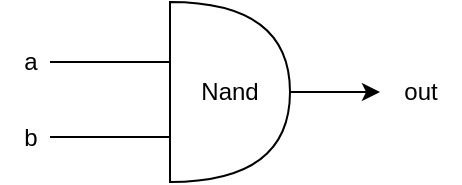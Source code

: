 <mxfile version="22.1.15" type="device" pages="2">
  <diagram id="E0OTWDZ4r1tPTK1rCISi" name="NAND">
    <mxGraphModel dx="1426" dy="461" grid="1" gridSize="10" guides="1" tooltips="1" connect="1" arrows="1" fold="1" page="1" pageScale="1" pageWidth="850" pageHeight="1100" math="0" shadow="0">
      <root>
        <mxCell id="0" />
        <mxCell id="1" parent="0" />
        <mxCell id="eMXPFW3cgPIdIwPXZt39-9" value="" style="group" vertex="1" connectable="0" parent="1">
          <mxGeometry x="310" y="505" width="230" height="90" as="geometry" />
        </mxCell>
        <mxCell id="eMXPFW3cgPIdIwPXZt39-1" value="Nand" style="shape=or;whiteSpace=wrap;html=1;" vertex="1" parent="eMXPFW3cgPIdIwPXZt39-9">
          <mxGeometry x="85" width="60" height="90" as="geometry" />
        </mxCell>
        <mxCell id="eMXPFW3cgPIdIwPXZt39-3" value="" style="endArrow=classic;html=1;rounded=0;exitX=1;exitY=0.5;exitDx=0;exitDy=0;exitPerimeter=0;" edge="1" parent="eMXPFW3cgPIdIwPXZt39-9" source="eMXPFW3cgPIdIwPXZt39-1">
          <mxGeometry width="50" height="50" relative="1" as="geometry">
            <mxPoint x="120" y="70" as="sourcePoint" />
            <mxPoint x="190" y="45" as="targetPoint" />
          </mxGeometry>
        </mxCell>
        <mxCell id="eMXPFW3cgPIdIwPXZt39-4" value="out" style="text;html=1;align=center;verticalAlign=middle;resizable=0;points=[];autosize=1;strokeColor=none;fillColor=none;" vertex="1" parent="eMXPFW3cgPIdIwPXZt39-9">
          <mxGeometry x="190" y="30" width="40" height="30" as="geometry" />
        </mxCell>
        <mxCell id="eMXPFW3cgPIdIwPXZt39-5" value="" style="endArrow=none;html=1;rounded=0;" edge="1" parent="eMXPFW3cgPIdIwPXZt39-9">
          <mxGeometry width="50" height="50" relative="1" as="geometry">
            <mxPoint x="25" y="30" as="sourcePoint" />
            <mxPoint x="85" y="30" as="targetPoint" />
          </mxGeometry>
        </mxCell>
        <mxCell id="eMXPFW3cgPIdIwPXZt39-6" value="" style="endArrow=none;html=1;rounded=0;" edge="1" parent="eMXPFW3cgPIdIwPXZt39-9">
          <mxGeometry width="50" height="50" relative="1" as="geometry">
            <mxPoint x="25" y="67.5" as="sourcePoint" />
            <mxPoint x="85" y="67.5" as="targetPoint" />
          </mxGeometry>
        </mxCell>
        <mxCell id="eMXPFW3cgPIdIwPXZt39-7" value="b" style="text;html=1;align=center;verticalAlign=middle;resizable=0;points=[];autosize=1;strokeColor=none;fillColor=none;" vertex="1" parent="eMXPFW3cgPIdIwPXZt39-9">
          <mxGeometry y="53" width="30" height="30" as="geometry" />
        </mxCell>
        <mxCell id="eMXPFW3cgPIdIwPXZt39-8" value="a" style="text;html=1;align=center;verticalAlign=middle;resizable=0;points=[];autosize=1;strokeColor=none;fillColor=none;" vertex="1" parent="eMXPFW3cgPIdIwPXZt39-9">
          <mxGeometry y="15" width="30" height="30" as="geometry" />
        </mxCell>
      </root>
    </mxGraphModel>
  </diagram>
  <diagram id="C5RBs43oDa-KdzZeNtuy" name="NOT">
    <mxGraphModel dx="1426" dy="461" grid="1" gridSize="10" guides="1" tooltips="1" connect="1" arrows="1" fold="1" page="1" pageScale="1" pageWidth="827" pageHeight="1169" math="0" shadow="0">
      <root>
        <mxCell id="WIyWlLk6GJQsqaUBKTNV-0" />
        <mxCell id="WIyWlLk6GJQsqaUBKTNV-1" parent="WIyWlLk6GJQsqaUBKTNV-0" />
        <mxCell id="ouZunVnbs16gtCpPQ0kw-8" value="" style="triangle;whiteSpace=wrap;html=1;" vertex="1" parent="WIyWlLk6GJQsqaUBKTNV-1">
          <mxGeometry x="279" y="142.5" width="270" height="225" as="geometry" />
        </mxCell>
        <mxCell id="WIyWlLk6GJQsqaUBKTNV-9" value="Yes" style="edgeStyle=orthogonalEdgeStyle;rounded=0;html=1;jettySize=auto;orthogonalLoop=1;fontSize=11;endArrow=block;endFill=0;endSize=8;strokeWidth=1;shadow=0;labelBackgroundColor=none;" parent="WIyWlLk6GJQsqaUBKTNV-1" source="WIyWlLk6GJQsqaUBKTNV-10" edge="1">
          <mxGeometry y="10" relative="1" as="geometry">
            <mxPoint as="offset" />
            <mxPoint x="390" y="330" as="targetPoint" />
          </mxGeometry>
        </mxCell>
        <mxCell id="3yRWwBe1urvD73ANeUy6-10" value="" style="group" vertex="1" connectable="0" parent="WIyWlLk6GJQsqaUBKTNV-1">
          <mxGeometry x="190" y="240" width="135" height="30" as="geometry" />
        </mxCell>
        <mxCell id="3yRWwBe1urvD73ANeUy6-3" value="" style="endArrow=none;html=1;rounded=0;endSize=13;endFill=0;jumpSize=5;" edge="1" parent="3yRWwBe1urvD73ANeUy6-10">
          <mxGeometry width="50" height="50" relative="1" as="geometry">
            <mxPoint x="25" y="14.5" as="sourcePoint" />
            <mxPoint x="95" y="15" as="targetPoint" />
            <Array as="points">
              <mxPoint x="95" y="15" />
              <mxPoint x="135" y="15" />
            </Array>
          </mxGeometry>
        </mxCell>
        <mxCell id="3yRWwBe1urvD73ANeUy6-5" value="in" style="text;html=1;align=center;verticalAlign=middle;resizable=0;points=[];autosize=1;strokeColor=none;fillColor=none;" vertex="1" parent="3yRWwBe1urvD73ANeUy6-10">
          <mxGeometry width="30" height="30" as="geometry" />
        </mxCell>
        <mxCell id="ouZunVnbs16gtCpPQ0kw-1" value="Nand" style="shape=or;whiteSpace=wrap;html=1;" vertex="1" parent="WIyWlLk6GJQsqaUBKTNV-1">
          <mxGeometry x="384" y="210" width="60" height="90" as="geometry" />
        </mxCell>
        <mxCell id="ouZunVnbs16gtCpPQ0kw-2" value="" style="endArrow=classic;html=1;rounded=0;exitX=1;exitY=0.5;exitDx=0;exitDy=0;exitPerimeter=0;" edge="1" parent="WIyWlLk6GJQsqaUBKTNV-1" source="ouZunVnbs16gtCpPQ0kw-1">
          <mxGeometry width="50" height="50" relative="1" as="geometry">
            <mxPoint x="419" y="280" as="sourcePoint" />
            <mxPoint x="489" y="255" as="targetPoint" />
          </mxGeometry>
        </mxCell>
        <mxCell id="ouZunVnbs16gtCpPQ0kw-3" value="out" style="text;html=1;align=center;verticalAlign=middle;resizable=0;points=[];autosize=1;strokeColor=none;fillColor=none;" vertex="1" parent="WIyWlLk6GJQsqaUBKTNV-1">
          <mxGeometry x="450" y="230" width="40" height="30" as="geometry" />
        </mxCell>
        <mxCell id="ouZunVnbs16gtCpPQ0kw-4" value="" style="endArrow=none;html=1;rounded=0;" edge="1" parent="WIyWlLk6GJQsqaUBKTNV-1">
          <mxGeometry width="50" height="50" relative="1" as="geometry">
            <mxPoint x="324" y="240" as="sourcePoint" />
            <mxPoint x="384" y="240" as="targetPoint" />
          </mxGeometry>
        </mxCell>
        <mxCell id="ouZunVnbs16gtCpPQ0kw-5" value="" style="endArrow=none;html=1;rounded=0;" edge="1" parent="WIyWlLk6GJQsqaUBKTNV-1">
          <mxGeometry width="50" height="50" relative="1" as="geometry">
            <mxPoint x="324" y="277.5" as="sourcePoint" />
            <mxPoint x="384" y="277.5" as="targetPoint" />
          </mxGeometry>
        </mxCell>
        <mxCell id="ouZunVnbs16gtCpPQ0kw-6" value="b" style="text;html=1;align=center;verticalAlign=middle;resizable=0;points=[];autosize=1;strokeColor=none;fillColor=none;" vertex="1" parent="WIyWlLk6GJQsqaUBKTNV-1">
          <mxGeometry x="299" y="263" width="30" height="30" as="geometry" />
        </mxCell>
        <mxCell id="ouZunVnbs16gtCpPQ0kw-7" value="a" style="text;html=1;align=center;verticalAlign=middle;resizable=0;points=[];autosize=1;strokeColor=none;fillColor=none;" vertex="1" parent="WIyWlLk6GJQsqaUBKTNV-1">
          <mxGeometry x="299" y="225" width="30" height="30" as="geometry" />
        </mxCell>
        <mxCell id="3yRWwBe1urvD73ANeUy6-17" value="" style="group" vertex="1" connectable="0" parent="WIyWlLk6GJQsqaUBKTNV-1">
          <mxGeometry x="470" y="240" width="130" height="30" as="geometry" />
        </mxCell>
        <mxCell id="3yRWwBe1urvD73ANeUy6-14" value="" style="endArrow=classic;html=1;rounded=0;endFill=1;" edge="1" parent="3yRWwBe1urvD73ANeUy6-17">
          <mxGeometry width="50" height="50" relative="1" as="geometry">
            <mxPoint y="15" as="sourcePoint" />
            <mxPoint x="90" y="15" as="targetPoint" />
          </mxGeometry>
        </mxCell>
        <mxCell id="3yRWwBe1urvD73ANeUy6-16" value="out" style="text;html=1;align=center;verticalAlign=middle;resizable=0;points=[];autosize=1;strokeColor=none;fillColor=none;" vertex="1" parent="3yRWwBe1urvD73ANeUy6-17">
          <mxGeometry x="90" width="40" height="30" as="geometry" />
        </mxCell>
        <mxCell id="ouZunVnbs16gtCpPQ0kw-12" value="" style="endArrow=none;html=1;rounded=0;" edge="1" parent="WIyWlLk6GJQsqaUBKTNV-1" source="ouZunVnbs16gtCpPQ0kw-13">
          <mxGeometry width="50" height="50" relative="1" as="geometry">
            <mxPoint x="325" y="280" as="sourcePoint" />
            <mxPoint x="325" y="240" as="targetPoint" />
          </mxGeometry>
        </mxCell>
        <mxCell id="ouZunVnbs16gtCpPQ0kw-16" value="" style="endArrow=none;html=1;rounded=0;" edge="1" parent="WIyWlLk6GJQsqaUBKTNV-1" target="ouZunVnbs16gtCpPQ0kw-13">
          <mxGeometry width="50" height="50" relative="1" as="geometry">
            <mxPoint x="325" y="280" as="sourcePoint" />
            <mxPoint x="325" y="240" as="targetPoint" />
          </mxGeometry>
        </mxCell>
        <mxCell id="ouZunVnbs16gtCpPQ0kw-13" value="" style="ellipse;whiteSpace=wrap;html=1;aspect=fixed;" vertex="1" parent="WIyWlLk6GJQsqaUBKTNV-1">
          <mxGeometry x="319" y="250" width="10" height="10" as="geometry" />
        </mxCell>
      </root>
    </mxGraphModel>
  </diagram>
</mxfile>

